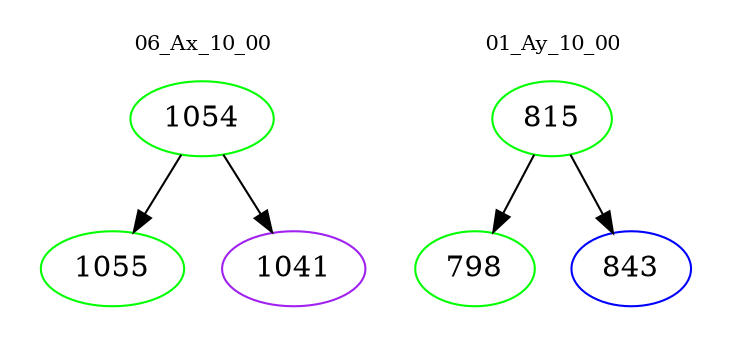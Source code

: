 digraph{
subgraph cluster_0 {
color = white
label = "06_Ax_10_00";
fontsize=10;
T0_1054 [label="1054", color="green"]
T0_1054 -> T0_1055 [color="black"]
T0_1055 [label="1055", color="green"]
T0_1054 -> T0_1041 [color="black"]
T0_1041 [label="1041", color="purple"]
}
subgraph cluster_1 {
color = white
label = "01_Ay_10_00";
fontsize=10;
T1_815 [label="815", color="green"]
T1_815 -> T1_798 [color="black"]
T1_798 [label="798", color="green"]
T1_815 -> T1_843 [color="black"]
T1_843 [label="843", color="blue"]
}
}
